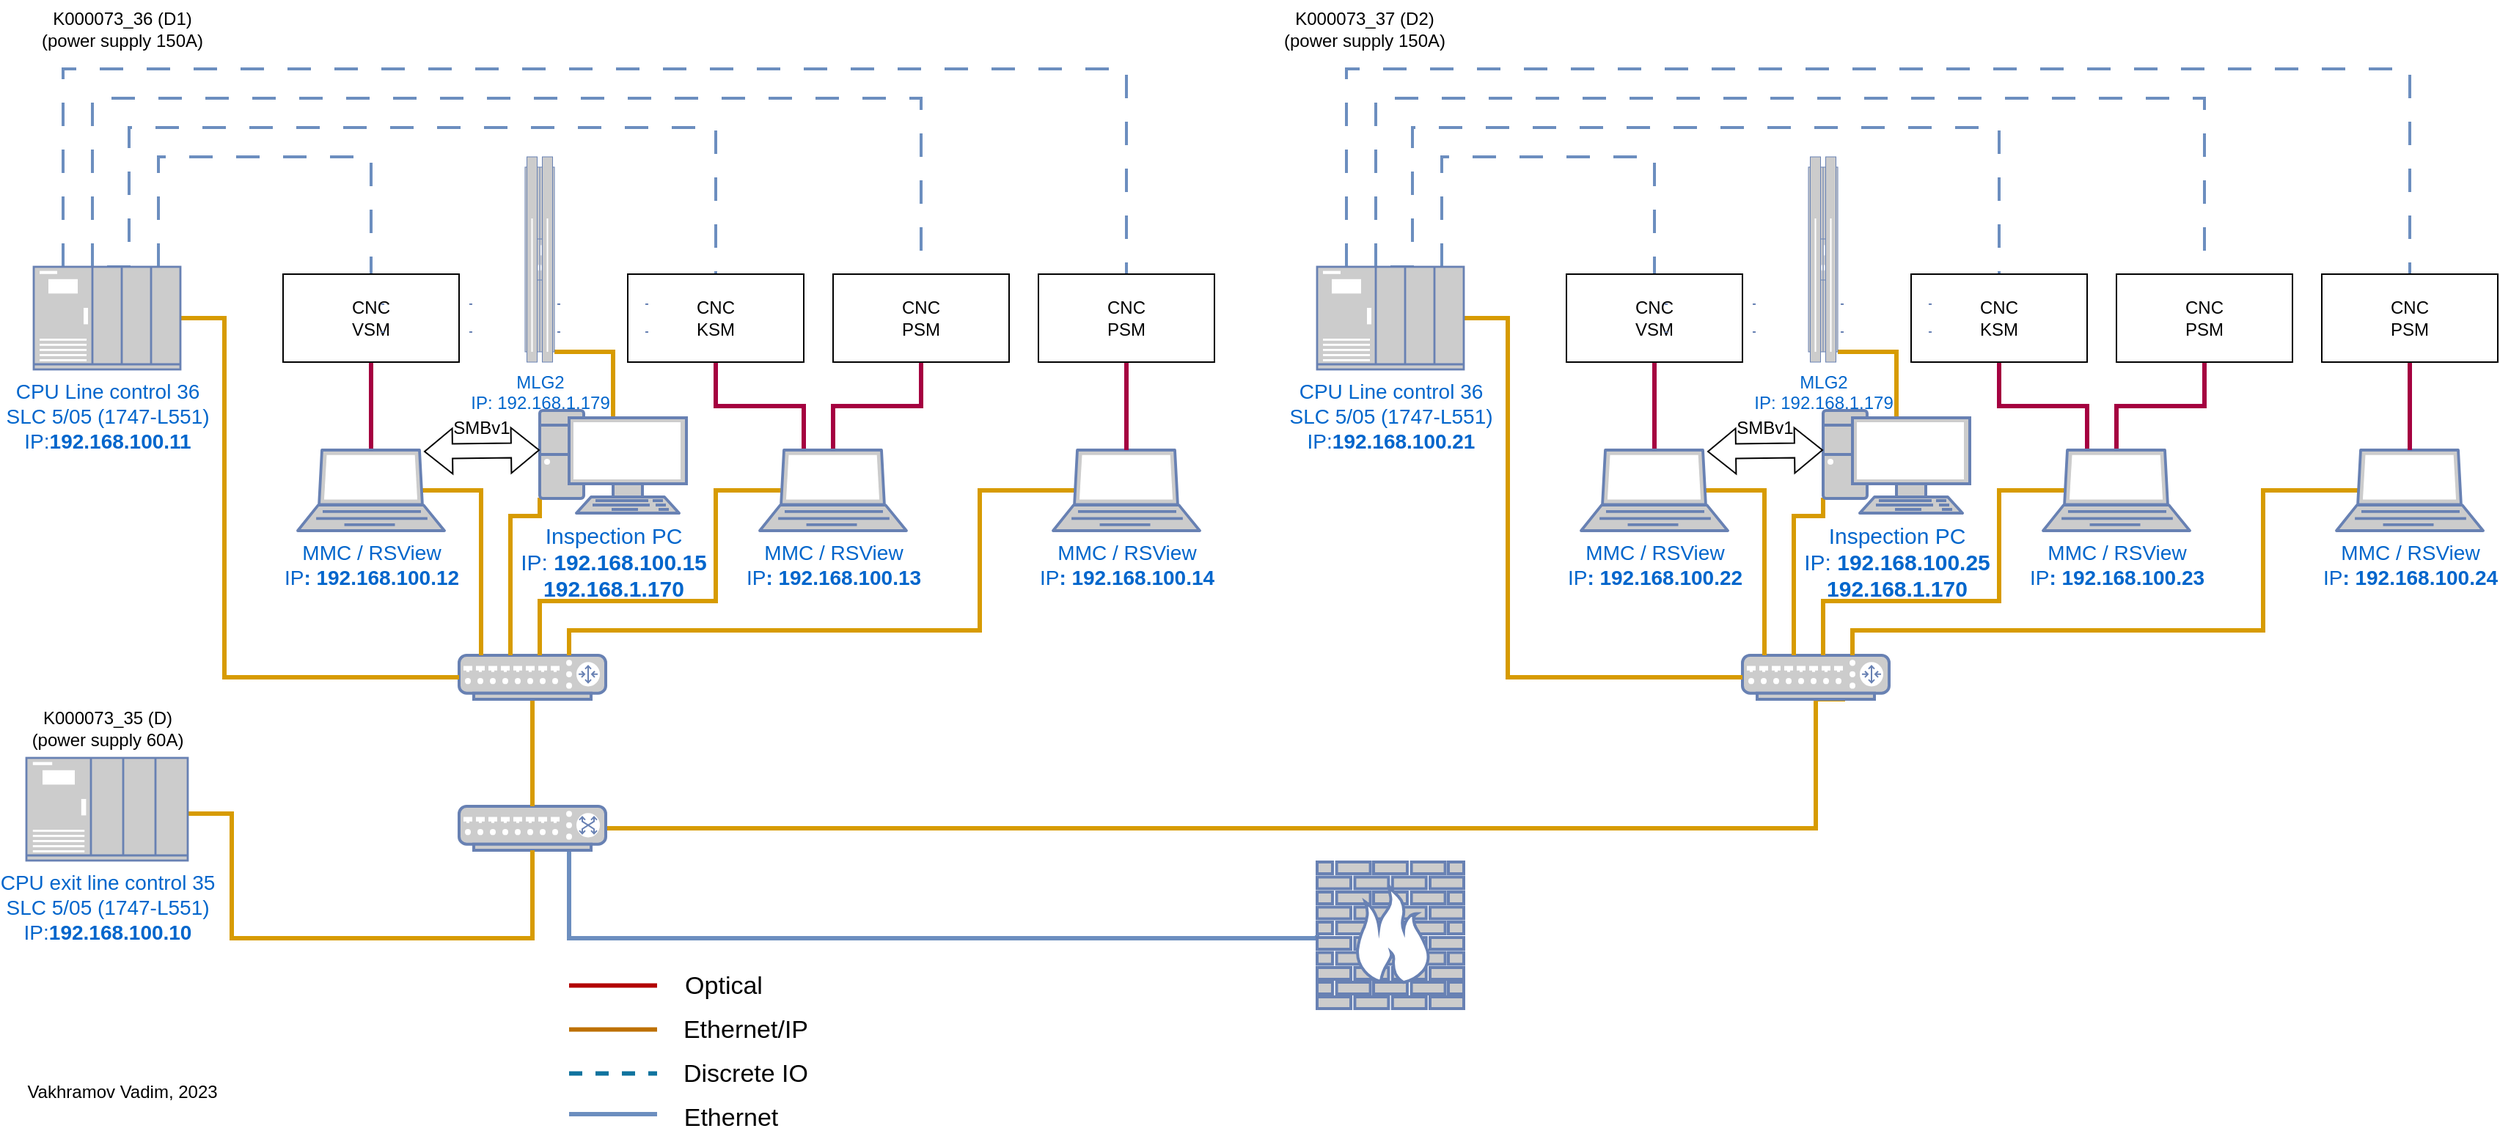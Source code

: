 <mxfile version="21.4.0" type="github" pages="2">
  <diagram name="Network BR-C2" id="WLB4W7FoqpOxXbgukPIv">
    <mxGraphModel dx="1289" dy="957" grid="1" gridSize="10" guides="1" tooltips="1" connect="1" arrows="1" fold="1" page="1" pageScale="1" pageWidth="1169" pageHeight="827" math="0" shadow="0">
      <root>
        <mxCell id="0" />
        <mxCell id="1" parent="0" />
        <mxCell id="LHUtdxbBdhvLTkgLUQPW-53" style="edgeStyle=orthogonalEdgeStyle;rounded=0;orthogonalLoop=1;jettySize=auto;html=1;endArrow=none;endFill=0;fillColor=#ffe6cc;strokeColor=#d79b00;strokeWidth=3;entryX=0.5;entryY=1;entryDx=0;entryDy=0;entryPerimeter=0;" parent="1" source="LHUtdxbBdhvLTkgLUQPW-1" edge="1">
          <mxGeometry relative="1" as="geometry">
            <mxPoint x="1270" y="477" as="targetPoint" />
            <Array as="points">
              <mxPoint x="1250" y="565" />
              <mxPoint x="1250" y="477" />
            </Array>
          </mxGeometry>
        </mxCell>
        <mxCell id="LHUtdxbBdhvLTkgLUQPW-86" style="edgeStyle=orthogonalEdgeStyle;rounded=0;orthogonalLoop=1;jettySize=auto;html=1;entryX=0;entryY=0.5;entryDx=0;entryDy=0;entryPerimeter=0;strokeWidth=3;endArrow=none;endFill=0;fillColor=#dae8fc;strokeColor=#6c8ebf;" parent="1" source="LHUtdxbBdhvLTkgLUQPW-1" target="LHUtdxbBdhvLTkgLUQPW-85" edge="1">
          <mxGeometry relative="1" as="geometry">
            <Array as="points">
              <mxPoint x="400" y="640" />
              <mxPoint x="910" y="640" />
            </Array>
          </mxGeometry>
        </mxCell>
        <mxCell id="LHUtdxbBdhvLTkgLUQPW-1" value="" style="fontColor=#0066CC;verticalAlign=top;verticalLabelPosition=bottom;labelPosition=center;align=center;html=1;outlineConnect=0;fillColor=#CCCCCC;strokeColor=#6881B3;gradientColor=none;gradientDirection=north;strokeWidth=2;shape=mxgraph.networks.switch;" parent="1" vertex="1">
          <mxGeometry x="325" y="550" width="100" height="30" as="geometry" />
        </mxCell>
        <mxCell id="LHUtdxbBdhvLTkgLUQPW-30" value="" style="edgeStyle=orthogonalEdgeStyle;rounded=0;orthogonalLoop=1;jettySize=auto;html=1;endArrow=none;endFill=0;fillColor=#ffe6cc;strokeColor=#d79b00;strokeWidth=3;" parent="1" source="LHUtdxbBdhvLTkgLUQPW-2" target="LHUtdxbBdhvLTkgLUQPW-1" edge="1">
          <mxGeometry relative="1" as="geometry" />
        </mxCell>
        <mxCell id="LHUtdxbBdhvLTkgLUQPW-2" value="" style="fontColor=#0066CC;verticalAlign=top;verticalLabelPosition=bottom;labelPosition=center;align=center;html=1;outlineConnect=0;fillColor=#CCCCCC;strokeColor=#6881B3;gradientColor=none;gradientDirection=north;strokeWidth=2;shape=mxgraph.networks.router;" parent="1" vertex="1">
          <mxGeometry x="325" y="447" width="100" height="30" as="geometry" />
        </mxCell>
        <mxCell id="LHUtdxbBdhvLTkgLUQPW-6" style="edgeStyle=orthogonalEdgeStyle;rounded=0;orthogonalLoop=1;jettySize=auto;html=1;entryX=0.335;entryY=0.017;entryDx=0;entryDy=0;entryPerimeter=0;strokeColor=#6c8ebf;endArrow=none;endFill=0;startArrow=none;startFill=0;dashed=1;strokeWidth=2;fillColor=#dae8fc;dashPattern=8 8;" parent="1" source="LHUtdxbBdhvLTkgLUQPW-3" target="LHUtdxbBdhvLTkgLUQPW-4" edge="1">
          <mxGeometry relative="1" as="geometry">
            <Array as="points">
              <mxPoint x="120" y="107" />
              <mxPoint x="265" y="107" />
              <mxPoint x="265" y="188" />
            </Array>
          </mxGeometry>
        </mxCell>
        <mxCell id="LHUtdxbBdhvLTkgLUQPW-9" style="edgeStyle=orthogonalEdgeStyle;rounded=0;orthogonalLoop=1;jettySize=auto;html=1;exitX=0.5;exitY=0;exitDx=0;exitDy=0;exitPerimeter=0;entryX=0.5;entryY=0;entryDx=0;entryDy=0;endArrow=none;endFill=0;dashed=1;strokeWidth=2;fillColor=#dae8fc;strokeColor=#6c8ebf;dashPattern=8 8;" parent="1" source="LHUtdxbBdhvLTkgLUQPW-3" target="LHUtdxbBdhvLTkgLUQPW-7" edge="1">
          <mxGeometry relative="1" as="geometry">
            <Array as="points">
              <mxPoint x="100" y="182" />
              <mxPoint x="100" y="87" />
              <mxPoint x="500" y="87" />
            </Array>
          </mxGeometry>
        </mxCell>
        <mxCell id="LHUtdxbBdhvLTkgLUQPW-10" style="edgeStyle=orthogonalEdgeStyle;rounded=0;orthogonalLoop=1;jettySize=auto;html=1;entryX=0.5;entryY=0;entryDx=0;entryDy=0;endArrow=none;endFill=0;dashed=1;strokeWidth=2;fillColor=#dae8fc;strokeColor=#6c8ebf;dashPattern=8 8;" parent="1" source="LHUtdxbBdhvLTkgLUQPW-3" target="LHUtdxbBdhvLTkgLUQPW-8" edge="1">
          <mxGeometry relative="1" as="geometry">
            <Array as="points">
              <mxPoint x="75" y="67" />
              <mxPoint x="640" y="67" />
            </Array>
          </mxGeometry>
        </mxCell>
        <mxCell id="LHUtdxbBdhvLTkgLUQPW-17" style="edgeStyle=orthogonalEdgeStyle;rounded=0;orthogonalLoop=1;jettySize=auto;html=1;entryX=0.5;entryY=0;entryDx=0;entryDy=0;endArrow=none;endFill=0;dashed=1;strokeWidth=2;fillColor=#dae8fc;strokeColor=#6c8ebf;dashPattern=8 8;" parent="1" source="LHUtdxbBdhvLTkgLUQPW-3" target="LHUtdxbBdhvLTkgLUQPW-16" edge="1">
          <mxGeometry relative="1" as="geometry">
            <Array as="points">
              <mxPoint x="55" y="47" />
              <mxPoint x="780" y="47" />
            </Array>
          </mxGeometry>
        </mxCell>
        <mxCell id="LHUtdxbBdhvLTkgLUQPW-23" style="edgeStyle=orthogonalEdgeStyle;rounded=0;orthogonalLoop=1;jettySize=auto;html=1;entryX=0;entryY=0.5;entryDx=0;entryDy=0;entryPerimeter=0;endArrow=none;endFill=0;fillColor=#ffe6cc;strokeColor=#d79b00;strokeWidth=3;" parent="1" source="LHUtdxbBdhvLTkgLUQPW-3" target="LHUtdxbBdhvLTkgLUQPW-2" edge="1">
          <mxGeometry relative="1" as="geometry">
            <Array as="points">
              <mxPoint x="165" y="217" />
              <mxPoint x="165" y="462" />
            </Array>
          </mxGeometry>
        </mxCell>
        <mxCell id="LHUtdxbBdhvLTkgLUQPW-3" value="CPU Line control 36&lt;br style=&quot;font-size: 14px;&quot;&gt;SLC 5/05 (1747-L551)&lt;br style=&quot;font-size: 14px;&quot;&gt;IP:&lt;b style=&quot;font-size: 14px;&quot;&gt;&lt;font style=&quot;font-size: 14px;&quot;&gt;192.168.100.11&lt;/font&gt;&lt;/b&gt;" style="fontColor=#0066CC;verticalAlign=top;verticalLabelPosition=bottom;labelPosition=center;align=center;html=1;outlineConnect=0;fillColor=#CCCCCC;strokeColor=#6881B3;gradientColor=none;gradientDirection=north;strokeWidth=2;shape=mxgraph.networks.ups_enterprise;fontSize=14;" parent="1" vertex="1">
          <mxGeometry x="35" y="182" width="100" height="70" as="geometry" />
        </mxCell>
        <mxCell id="LHUtdxbBdhvLTkgLUQPW-11" style="edgeStyle=orthogonalEdgeStyle;rounded=0;orthogonalLoop=1;jettySize=auto;html=1;endArrow=none;endFill=0;fillColor=#d80073;strokeColor=#A50040;strokeWidth=3;" parent="1" source="LHUtdxbBdhvLTkgLUQPW-4" target="LHUtdxbBdhvLTkgLUQPW-5" edge="1">
          <mxGeometry relative="1" as="geometry" />
        </mxCell>
        <mxCell id="LHUtdxbBdhvLTkgLUQPW-4" value="CNC&lt;br&gt;VSM" style="rounded=0;whiteSpace=wrap;html=1;" parent="1" vertex="1">
          <mxGeometry x="205" y="187" width="120" height="60" as="geometry" />
        </mxCell>
        <mxCell id="LHUtdxbBdhvLTkgLUQPW-20" style="edgeStyle=orthogonalEdgeStyle;rounded=0;orthogonalLoop=1;jettySize=auto;html=1;endArrow=none;endFill=0;exitX=0.85;exitY=0.5;exitDx=0;exitDy=0;exitPerimeter=0;fillColor=#ffe6cc;strokeColor=#d79b00;strokeWidth=3;" parent="1" source="LHUtdxbBdhvLTkgLUQPW-5" target="LHUtdxbBdhvLTkgLUQPW-2" edge="1">
          <mxGeometry relative="1" as="geometry">
            <Array as="points">
              <mxPoint x="340" y="335" />
            </Array>
          </mxGeometry>
        </mxCell>
        <mxCell id="LHUtdxbBdhvLTkgLUQPW-5" value="MMC / RSView&lt;br style=&quot;font-size: 14px;&quot;&gt;&lt;font style=&quot;font-size: 14px;&quot;&gt;IP&lt;b style=&quot;font-size: 14px;&quot;&gt;: 192.168.100.12&lt;br style=&quot;font-size: 14px;&quot;&gt;&lt;/b&gt;&lt;/font&gt;" style="fontColor=#0066CC;verticalAlign=top;verticalLabelPosition=bottom;labelPosition=center;align=center;html=1;outlineConnect=0;fillColor=#CCCCCC;strokeColor=#6881B3;gradientColor=none;gradientDirection=north;strokeWidth=2;shape=mxgraph.networks.laptop;fontSize=14;" parent="1" vertex="1">
          <mxGeometry x="215" y="307" width="100" height="55" as="geometry" />
        </mxCell>
        <mxCell id="LHUtdxbBdhvLTkgLUQPW-13" value="" style="edgeStyle=orthogonalEdgeStyle;rounded=0;orthogonalLoop=1;jettySize=auto;html=1;endArrow=none;endFill=0;fillColor=#d80073;strokeColor=#A50040;strokeWidth=3;" parent="1" source="LHUtdxbBdhvLTkgLUQPW-7" target="LHUtdxbBdhvLTkgLUQPW-12" edge="1">
          <mxGeometry relative="1" as="geometry">
            <Array as="points">
              <mxPoint x="500" y="277" />
              <mxPoint x="560" y="277" />
            </Array>
          </mxGeometry>
        </mxCell>
        <mxCell id="LHUtdxbBdhvLTkgLUQPW-7" value="CNC&lt;br&gt;KSM" style="rounded=0;whiteSpace=wrap;html=1;" parent="1" vertex="1">
          <mxGeometry x="440" y="187" width="120" height="60" as="geometry" />
        </mxCell>
        <mxCell id="LHUtdxbBdhvLTkgLUQPW-19" style="edgeStyle=orthogonalEdgeStyle;rounded=0;orthogonalLoop=1;jettySize=auto;html=1;endArrow=none;endFill=0;fillColor=#d80073;strokeColor=#A50040;strokeWidth=3;" parent="1" source="LHUtdxbBdhvLTkgLUQPW-8" target="LHUtdxbBdhvLTkgLUQPW-12" edge="1">
          <mxGeometry relative="1" as="geometry" />
        </mxCell>
        <mxCell id="LHUtdxbBdhvLTkgLUQPW-8" value="CNC&lt;br&gt;PSM" style="rounded=0;whiteSpace=wrap;html=1;" parent="1" vertex="1">
          <mxGeometry x="580" y="187" width="120" height="60" as="geometry" />
        </mxCell>
        <mxCell id="LHUtdxbBdhvLTkgLUQPW-21" style="edgeStyle=orthogonalEdgeStyle;rounded=0;orthogonalLoop=1;jettySize=auto;html=1;endArrow=none;endFill=0;exitX=0.15;exitY=0.5;exitDx=0;exitDy=0;exitPerimeter=0;fillColor=#ffe6cc;strokeColor=#d79b00;strokeWidth=3;" parent="1" source="LHUtdxbBdhvLTkgLUQPW-12" target="LHUtdxbBdhvLTkgLUQPW-2" edge="1">
          <mxGeometry relative="1" as="geometry">
            <Array as="points">
              <mxPoint x="500" y="335" />
              <mxPoint x="500" y="410" />
              <mxPoint x="380" y="410" />
            </Array>
          </mxGeometry>
        </mxCell>
        <mxCell id="LHUtdxbBdhvLTkgLUQPW-12" value="MMC / RSView&lt;br style=&quot;font-size: 14px;&quot;&gt;&lt;font style=&quot;font-size: 14px;&quot;&gt;IP&lt;b style=&quot;font-size: 14px;&quot;&gt;: 192.168.100.13&lt;br style=&quot;font-size: 14px;&quot;&gt;&lt;/b&gt;&lt;/font&gt;" style="fontColor=#0066CC;verticalAlign=top;verticalLabelPosition=bottom;labelPosition=center;align=center;html=1;outlineConnect=0;fillColor=#CCCCCC;strokeColor=#6881B3;gradientColor=none;gradientDirection=north;strokeWidth=2;shape=mxgraph.networks.laptop;fontSize=14;" parent="1" vertex="1">
          <mxGeometry x="530" y="307" width="100" height="55" as="geometry" />
        </mxCell>
        <mxCell id="LHUtdxbBdhvLTkgLUQPW-22" style="edgeStyle=orthogonalEdgeStyle;rounded=0;orthogonalLoop=1;jettySize=auto;html=1;endArrow=none;endFill=0;exitX=0.15;exitY=0.5;exitDx=0;exitDy=0;exitPerimeter=0;fillColor=#ffe6cc;strokeColor=#d79b00;strokeWidth=3;" parent="1" source="LHUtdxbBdhvLTkgLUQPW-14" target="LHUtdxbBdhvLTkgLUQPW-2" edge="1">
          <mxGeometry relative="1" as="geometry">
            <Array as="points">
              <mxPoint x="680" y="335" />
              <mxPoint x="680" y="430" />
              <mxPoint x="400" y="430" />
            </Array>
          </mxGeometry>
        </mxCell>
        <mxCell id="LHUtdxbBdhvLTkgLUQPW-14" value="MMC / RSView&lt;br style=&quot;font-size: 14px;&quot;&gt;&lt;font style=&quot;font-size: 14px;&quot;&gt;IP&lt;b style=&quot;font-size: 14px;&quot;&gt;: 192.168.100.14&lt;br style=&quot;font-size: 14px;&quot;&gt;&lt;/b&gt;&lt;/font&gt;" style="fontColor=#0066CC;verticalAlign=top;verticalLabelPosition=bottom;labelPosition=center;align=center;html=1;outlineConnect=0;fillColor=#CCCCCC;strokeColor=#6881B3;gradientColor=none;gradientDirection=north;strokeWidth=2;shape=mxgraph.networks.laptop;fontSize=14;" parent="1" vertex="1">
          <mxGeometry x="730" y="307" width="100" height="55" as="geometry" />
        </mxCell>
        <mxCell id="LHUtdxbBdhvLTkgLUQPW-18" value="" style="edgeStyle=orthogonalEdgeStyle;rounded=0;orthogonalLoop=1;jettySize=auto;html=1;endArrow=none;endFill=0;fillColor=#d80073;strokeColor=#A50040;strokeWidth=3;" parent="1" source="LHUtdxbBdhvLTkgLUQPW-16" target="LHUtdxbBdhvLTkgLUQPW-14" edge="1">
          <mxGeometry relative="1" as="geometry" />
        </mxCell>
        <mxCell id="LHUtdxbBdhvLTkgLUQPW-16" value="CNC&lt;br&gt;PSM" style="rounded=0;whiteSpace=wrap;html=1;" parent="1" vertex="1">
          <mxGeometry x="720" y="187" width="120" height="60" as="geometry" />
        </mxCell>
        <mxCell id="LHUtdxbBdhvLTkgLUQPW-24" value="K000073_36 (D1)&lt;br&gt;(power supply 150A)" style="text;html=1;align=center;verticalAlign=middle;resizable=0;points=[];autosize=1;strokeColor=none;fillColor=none;" parent="1" vertex="1">
          <mxGeometry x="30" width="130" height="40" as="geometry" />
        </mxCell>
        <mxCell id="LHUtdxbBdhvLTkgLUQPW-29" style="edgeStyle=orthogonalEdgeStyle;rounded=0;orthogonalLoop=1;jettySize=auto;html=1;entryX=0.5;entryY=1;entryDx=0;entryDy=0;entryPerimeter=0;endArrow=none;endFill=0;fillColor=#ffe6cc;strokeColor=#d79b00;strokeWidth=3;" parent="1" source="LHUtdxbBdhvLTkgLUQPW-25" target="LHUtdxbBdhvLTkgLUQPW-1" edge="1">
          <mxGeometry relative="1" as="geometry">
            <Array as="points">
              <mxPoint x="170" y="555" />
              <mxPoint x="170" y="640" />
              <mxPoint x="375" y="640" />
            </Array>
          </mxGeometry>
        </mxCell>
        <mxCell id="LHUtdxbBdhvLTkgLUQPW-25" value="CPU exit line control 35&lt;br style=&quot;font-size: 14px;&quot;&gt;SLC 5/05 (1747-L551)&lt;br style=&quot;font-size: 14px;&quot;&gt;IP:&lt;b style=&quot;font-size: 14px;&quot;&gt;&lt;font style=&quot;font-size: 14px;&quot;&gt;192.168.100.10&lt;/font&gt;&lt;/b&gt;" style="fontColor=#0066CC;verticalAlign=top;verticalLabelPosition=bottom;labelPosition=center;align=center;html=1;outlineConnect=0;fillColor=#CCCCCC;strokeColor=#6881B3;gradientColor=none;gradientDirection=north;strokeWidth=2;shape=mxgraph.networks.ups_enterprise;fontSize=14;" parent="1" vertex="1">
          <mxGeometry x="30" y="517" width="110" height="70" as="geometry" />
        </mxCell>
        <mxCell id="LHUtdxbBdhvLTkgLUQPW-26" value="K000073_35 (D)&lt;br&gt;(power supply 60A)" style="text;html=1;align=center;verticalAlign=middle;resizable=0;points=[];autosize=1;strokeColor=none;fillColor=none;" parent="1" vertex="1">
          <mxGeometry x="20" y="477" width="130" height="40" as="geometry" />
        </mxCell>
        <mxCell id="LHUtdxbBdhvLTkgLUQPW-35" style="edgeStyle=orthogonalEdgeStyle;rounded=0;orthogonalLoop=1;jettySize=auto;html=1;entryX=0.5;entryY=0;entryDx=0;entryDy=0;endArrow=none;endFill=0;dashed=1;strokeWidth=2;fillColor=#dae8fc;strokeColor=#6c8ebf;dashPattern=8 8;" parent="1" edge="1">
          <mxGeometry relative="1" as="geometry">
            <Array as="points">
              <mxPoint x="950" y="47" />
              <mxPoint x="1580" y="47" />
            </Array>
            <mxPoint x="950.0" y="182" as="sourcePoint" />
          </mxGeometry>
        </mxCell>
        <mxCell id="LHUtdxbBdhvLTkgLUQPW-52" value="K000073_37 (D2)&lt;br&gt;(power supply 150A)" style="text;html=1;align=center;verticalAlign=middle;resizable=0;points=[];autosize=1;strokeColor=none;fillColor=none;" parent="1" vertex="1">
          <mxGeometry x="877" width="130" height="40" as="geometry" />
        </mxCell>
        <mxCell id="LHUtdxbBdhvLTkgLUQPW-54" value="" style="endArrow=none;html=1;rounded=0;strokeWidth=3;fillColor=#f0a30a;strokeColor=#BD7000;" parent="1" edge="1">
          <mxGeometry width="50" height="50" relative="1" as="geometry">
            <mxPoint x="400" y="702.29" as="sourcePoint" />
            <mxPoint x="460" y="702.29" as="targetPoint" />
          </mxGeometry>
        </mxCell>
        <mxCell id="LHUtdxbBdhvLTkgLUQPW-55" value="" style="endArrow=none;html=1;rounded=0;strokeWidth=3;fillColor=#e51400;strokeColor=#B20000;" parent="1" edge="1">
          <mxGeometry width="50" height="50" relative="1" as="geometry">
            <mxPoint x="400" y="672.29" as="sourcePoint" />
            <mxPoint x="460" y="672.29" as="targetPoint" />
          </mxGeometry>
        </mxCell>
        <mxCell id="LHUtdxbBdhvLTkgLUQPW-56" value="" style="endArrow=none;html=1;rounded=0;strokeWidth=3;fillColor=#b1ddf0;strokeColor=#10739e;dashed=1;" parent="1" edge="1">
          <mxGeometry width="50" height="50" relative="1" as="geometry">
            <mxPoint x="400" y="732.29" as="sourcePoint" />
            <mxPoint x="460" y="732.29" as="targetPoint" />
          </mxGeometry>
        </mxCell>
        <mxCell id="LHUtdxbBdhvLTkgLUQPW-57" value="Optical" style="text;html=1;align=center;verticalAlign=middle;resizable=0;points=[];autosize=1;strokeColor=none;fillColor=none;fontSize=17;" parent="1" vertex="1">
          <mxGeometry x="465" y="658" width="80" height="30" as="geometry" />
        </mxCell>
        <mxCell id="LHUtdxbBdhvLTkgLUQPW-58" value="Ethernet/IP" style="text;html=1;align=center;verticalAlign=middle;resizable=0;points=[];autosize=1;strokeColor=none;fillColor=none;fontSize=17;" parent="1" vertex="1">
          <mxGeometry x="465" y="688" width="110" height="30" as="geometry" />
        </mxCell>
        <mxCell id="LHUtdxbBdhvLTkgLUQPW-59" value="Discrete IO" style="text;html=1;align=center;verticalAlign=middle;resizable=0;points=[];autosize=1;strokeColor=none;fillColor=none;fontSize=17;" parent="1" vertex="1">
          <mxGeometry x="465" y="718" width="110" height="30" as="geometry" />
        </mxCell>
        <mxCell id="LHUtdxbBdhvLTkgLUQPW-61" style="edgeStyle=orthogonalEdgeStyle;rounded=0;orthogonalLoop=1;jettySize=auto;html=1;endArrow=none;endFill=0;fillColor=#ffe6cc;strokeColor=#d79b00;strokeWidth=3;exitX=0;exitY=0.85;exitDx=0;exitDy=0;exitPerimeter=0;" parent="1" source="LHUtdxbBdhvLTkgLUQPW-60" target="LHUtdxbBdhvLTkgLUQPW-2" edge="1">
          <mxGeometry relative="1" as="geometry">
            <Array as="points">
              <mxPoint x="360" y="352" />
            </Array>
          </mxGeometry>
        </mxCell>
        <mxCell id="LHUtdxbBdhvLTkgLUQPW-82" style="edgeStyle=orthogonalEdgeStyle;rounded=0;orthogonalLoop=1;jettySize=auto;html=1;exitX=0.5;exitY=0.07;exitDx=0;exitDy=0;exitPerimeter=0;entryX=1;entryY=0.95;entryDx=0;entryDy=0;entryPerimeter=0;endArrow=none;endFill=0;strokeWidth=3;fillColor=#ffe6cc;strokeColor=#d79b00;" parent="1" source="LHUtdxbBdhvLTkgLUQPW-60" target="LHUtdxbBdhvLTkgLUQPW-81" edge="1">
          <mxGeometry relative="1" as="geometry" />
        </mxCell>
        <mxCell id="LHUtdxbBdhvLTkgLUQPW-60" value="Inspection PC&lt;br&gt;IP: &lt;b&gt;192.168.100.15&lt;br&gt;192.168.1.170&lt;br&gt;&lt;/b&gt;" style="fontColor=#0066CC;verticalAlign=top;verticalLabelPosition=bottom;labelPosition=center;align=center;html=1;outlineConnect=0;fillColor=#CCCCCC;strokeColor=#6881B3;gradientColor=none;gradientDirection=north;strokeWidth=2;shape=mxgraph.networks.pc;fontSize=15;" parent="1" vertex="1">
          <mxGeometry x="380" y="280" width="100" height="70" as="geometry" />
        </mxCell>
        <mxCell id="LHUtdxbBdhvLTkgLUQPW-63" value="" style="strokeColor=#6881B3;edgeStyle=none;rounded=0;endArrow=none;html=1;strokeWidth=2;" parent="1" edge="1">
          <mxGeometry relative="1" as="geometry">
            <mxPoint x="273" y="207" as="sourcePoint" />
            <mxPoint x="273" y="208" as="targetPoint" />
          </mxGeometry>
        </mxCell>
        <mxCell id="LHUtdxbBdhvLTkgLUQPW-64" value="" style="strokeColor=#6881B3;edgeStyle=none;rounded=0;endArrow=none;html=1;strokeWidth=2;" parent="1" edge="1">
          <mxGeometry relative="1" as="geometry">
            <mxPoint x="333" y="207" as="sourcePoint" />
            <mxPoint x="333" y="208" as="targetPoint" />
          </mxGeometry>
        </mxCell>
        <mxCell id="LHUtdxbBdhvLTkgLUQPW-65" value="" style="strokeColor=#6881B3;edgeStyle=none;rounded=0;endArrow=none;html=1;strokeWidth=2;" parent="1" edge="1">
          <mxGeometry relative="1" as="geometry">
            <mxPoint x="393" y="207" as="sourcePoint" />
            <mxPoint x="393" y="208" as="targetPoint" />
          </mxGeometry>
        </mxCell>
        <mxCell id="LHUtdxbBdhvLTkgLUQPW-66" value="" style="strokeColor=#6881B3;edgeStyle=none;rounded=0;endArrow=none;html=1;strokeWidth=2;" parent="1" edge="1">
          <mxGeometry relative="1" as="geometry">
            <mxPoint x="453" y="207" as="sourcePoint" />
            <mxPoint x="453" y="208" as="targetPoint" />
          </mxGeometry>
        </mxCell>
        <mxCell id="LHUtdxbBdhvLTkgLUQPW-67" value="" style="strokeColor=#6881B3;edgeStyle=none;rounded=0;endArrow=none;html=1;strokeWidth=2;" parent="1" edge="1">
          <mxGeometry relative="1" as="geometry">
            <mxPoint x="273" y="226" as="sourcePoint" />
            <mxPoint x="273" y="227" as="targetPoint" />
          </mxGeometry>
        </mxCell>
        <mxCell id="LHUtdxbBdhvLTkgLUQPW-68" value="" style="strokeColor=#6881B3;edgeStyle=none;rounded=0;endArrow=none;html=1;strokeWidth=2;" parent="1" edge="1">
          <mxGeometry relative="1" as="geometry">
            <mxPoint x="333" y="226" as="sourcePoint" />
            <mxPoint x="333" y="227" as="targetPoint" />
          </mxGeometry>
        </mxCell>
        <mxCell id="LHUtdxbBdhvLTkgLUQPW-69" value="" style="strokeColor=#6881B3;edgeStyle=none;rounded=0;endArrow=none;html=1;strokeWidth=2;" parent="1" edge="1">
          <mxGeometry relative="1" as="geometry">
            <mxPoint x="393" y="226" as="sourcePoint" />
            <mxPoint x="393" y="227" as="targetPoint" />
          </mxGeometry>
        </mxCell>
        <mxCell id="LHUtdxbBdhvLTkgLUQPW-70" value="" style="strokeColor=#6881B3;edgeStyle=none;rounded=0;endArrow=none;html=1;strokeWidth=2;" parent="1" edge="1">
          <mxGeometry relative="1" as="geometry">
            <mxPoint x="453" y="226" as="sourcePoint" />
            <mxPoint x="453" y="227" as="targetPoint" />
          </mxGeometry>
        </mxCell>
        <mxCell id="LHUtdxbBdhvLTkgLUQPW-81" value="MLG2&lt;br&gt;IP: 192.168.1.179" style="fontColor=#0066CC;verticalAlign=top;verticalLabelPosition=bottom;labelPosition=center;align=center;html=1;outlineConnect=0;fillColor=#CCCCCC;strokeColor=#6881B3;gradientColor=none;gradientDirection=north;strokeWidth=2;shape=mxgraph.networks.mainframe;" parent="1" vertex="1">
          <mxGeometry x="370" y="107" width="20" height="140" as="geometry" />
        </mxCell>
        <mxCell id="LHUtdxbBdhvLTkgLUQPW-85" value="" style="fontColor=#0066CC;verticalAlign=top;verticalLabelPosition=bottom;labelPosition=center;align=center;html=1;outlineConnect=0;fillColor=#CCCCCC;strokeColor=#6881B3;gradientColor=none;gradientDirection=north;strokeWidth=2;shape=mxgraph.networks.firewall;" parent="1" vertex="1">
          <mxGeometry x="910" y="588" width="100" height="100" as="geometry" />
        </mxCell>
        <mxCell id="LHUtdxbBdhvLTkgLUQPW-88" value="" style="endArrow=none;html=1;rounded=0;strokeWidth=3;fillColor=#dae8fc;strokeColor=#6c8ebf;" parent="1" edge="1">
          <mxGeometry width="50" height="50" relative="1" as="geometry">
            <mxPoint x="400" y="760" as="sourcePoint" />
            <mxPoint x="460" y="760" as="targetPoint" />
          </mxGeometry>
        </mxCell>
        <mxCell id="LHUtdxbBdhvLTkgLUQPW-89" value="Ethernet" style="text;html=1;align=center;verticalAlign=middle;resizable=0;points=[];autosize=1;strokeColor=none;fillColor=none;fontSize=17;" parent="1" vertex="1">
          <mxGeometry x="465" y="748" width="90" height="30" as="geometry" />
        </mxCell>
        <mxCell id="LHUtdxbBdhvLTkgLUQPW-90" value="" style="fontColor=#0066CC;verticalAlign=top;verticalLabelPosition=bottom;labelPosition=center;align=center;html=1;outlineConnect=0;fillColor=#CCCCCC;strokeColor=#6881B3;gradientColor=none;gradientDirection=north;strokeWidth=2;shape=mxgraph.networks.router;" parent="1" vertex="1">
          <mxGeometry x="1200" y="447" width="100" height="30" as="geometry" />
        </mxCell>
        <mxCell id="LHUtdxbBdhvLTkgLUQPW-91" style="edgeStyle=orthogonalEdgeStyle;rounded=0;orthogonalLoop=1;jettySize=auto;html=1;entryX=0.335;entryY=0.017;entryDx=0;entryDy=0;entryPerimeter=0;strokeColor=#6c8ebf;endArrow=none;endFill=0;startArrow=none;startFill=0;dashed=1;strokeWidth=2;fillColor=#dae8fc;dashPattern=8 8;" parent="1" source="LHUtdxbBdhvLTkgLUQPW-96" target="LHUtdxbBdhvLTkgLUQPW-98" edge="1">
          <mxGeometry relative="1" as="geometry">
            <Array as="points">
              <mxPoint x="995" y="107" />
              <mxPoint x="1140" y="107" />
              <mxPoint x="1140" y="188" />
            </Array>
          </mxGeometry>
        </mxCell>
        <mxCell id="LHUtdxbBdhvLTkgLUQPW-92" style="edgeStyle=orthogonalEdgeStyle;rounded=0;orthogonalLoop=1;jettySize=auto;html=1;exitX=0.5;exitY=0;exitDx=0;exitDy=0;exitPerimeter=0;entryX=0.5;entryY=0;entryDx=0;entryDy=0;endArrow=none;endFill=0;dashed=1;strokeWidth=2;fillColor=#dae8fc;strokeColor=#6c8ebf;dashPattern=8 8;" parent="1" source="LHUtdxbBdhvLTkgLUQPW-96" target="LHUtdxbBdhvLTkgLUQPW-102" edge="1">
          <mxGeometry relative="1" as="geometry">
            <Array as="points">
              <mxPoint x="975" y="182" />
              <mxPoint x="975" y="87" />
              <mxPoint x="1375" y="87" />
            </Array>
          </mxGeometry>
        </mxCell>
        <mxCell id="LHUtdxbBdhvLTkgLUQPW-93" style="edgeStyle=orthogonalEdgeStyle;rounded=0;orthogonalLoop=1;jettySize=auto;html=1;entryX=0.5;entryY=0;entryDx=0;entryDy=0;endArrow=none;endFill=0;dashed=1;strokeWidth=2;fillColor=#dae8fc;strokeColor=#6c8ebf;dashPattern=8 8;" parent="1" source="LHUtdxbBdhvLTkgLUQPW-96" target="LHUtdxbBdhvLTkgLUQPW-104" edge="1">
          <mxGeometry relative="1" as="geometry">
            <Array as="points">
              <mxPoint x="950" y="67" />
              <mxPoint x="1515" y="67" />
            </Array>
          </mxGeometry>
        </mxCell>
        <mxCell id="LHUtdxbBdhvLTkgLUQPW-94" style="edgeStyle=orthogonalEdgeStyle;rounded=0;orthogonalLoop=1;jettySize=auto;html=1;entryX=0.5;entryY=0;entryDx=0;entryDy=0;endArrow=none;endFill=0;dashed=1;strokeWidth=2;fillColor=#dae8fc;strokeColor=#6c8ebf;dashPattern=8 8;" parent="1" source="LHUtdxbBdhvLTkgLUQPW-96" target="LHUtdxbBdhvLTkgLUQPW-110" edge="1">
          <mxGeometry relative="1" as="geometry">
            <Array as="points">
              <mxPoint x="930" y="47" />
              <mxPoint x="1655" y="47" />
            </Array>
          </mxGeometry>
        </mxCell>
        <mxCell id="LHUtdxbBdhvLTkgLUQPW-95" style="edgeStyle=orthogonalEdgeStyle;rounded=0;orthogonalLoop=1;jettySize=auto;html=1;entryX=0;entryY=0.5;entryDx=0;entryDy=0;entryPerimeter=0;endArrow=none;endFill=0;fillColor=#ffe6cc;strokeColor=#d79b00;strokeWidth=3;" parent="1" source="LHUtdxbBdhvLTkgLUQPW-96" target="LHUtdxbBdhvLTkgLUQPW-90" edge="1">
          <mxGeometry relative="1" as="geometry">
            <Array as="points">
              <mxPoint x="1040" y="217" />
              <mxPoint x="1040" y="462" />
            </Array>
          </mxGeometry>
        </mxCell>
        <mxCell id="LHUtdxbBdhvLTkgLUQPW-96" value="CPU Line control 36&lt;br style=&quot;font-size: 14px;&quot;&gt;SLC 5/05 (1747-L551)&lt;br style=&quot;font-size: 14px;&quot;&gt;IP:&lt;b style=&quot;font-size: 14px;&quot;&gt;&lt;font style=&quot;font-size: 14px;&quot;&gt;192.168.100.21&lt;/font&gt;&lt;/b&gt;" style="fontColor=#0066CC;verticalAlign=top;verticalLabelPosition=bottom;labelPosition=center;align=center;html=1;outlineConnect=0;fillColor=#CCCCCC;strokeColor=#6881B3;gradientColor=none;gradientDirection=north;strokeWidth=2;shape=mxgraph.networks.ups_enterprise;fontSize=14;" parent="1" vertex="1">
          <mxGeometry x="910" y="182" width="100" height="70" as="geometry" />
        </mxCell>
        <mxCell id="LHUtdxbBdhvLTkgLUQPW-97" style="edgeStyle=orthogonalEdgeStyle;rounded=0;orthogonalLoop=1;jettySize=auto;html=1;endArrow=none;endFill=0;fillColor=#d80073;strokeColor=#A50040;strokeWidth=3;" parent="1" source="LHUtdxbBdhvLTkgLUQPW-98" target="LHUtdxbBdhvLTkgLUQPW-100" edge="1">
          <mxGeometry relative="1" as="geometry" />
        </mxCell>
        <mxCell id="LHUtdxbBdhvLTkgLUQPW-98" value="CNC&lt;br&gt;VSM" style="rounded=0;whiteSpace=wrap;html=1;" parent="1" vertex="1">
          <mxGeometry x="1080" y="187" width="120" height="60" as="geometry" />
        </mxCell>
        <mxCell id="LHUtdxbBdhvLTkgLUQPW-99" style="edgeStyle=orthogonalEdgeStyle;rounded=0;orthogonalLoop=1;jettySize=auto;html=1;endArrow=none;endFill=0;exitX=0.85;exitY=0.5;exitDx=0;exitDy=0;exitPerimeter=0;fillColor=#ffe6cc;strokeColor=#d79b00;strokeWidth=3;" parent="1" source="LHUtdxbBdhvLTkgLUQPW-100" target="LHUtdxbBdhvLTkgLUQPW-90" edge="1">
          <mxGeometry relative="1" as="geometry">
            <Array as="points">
              <mxPoint x="1215" y="335" />
            </Array>
          </mxGeometry>
        </mxCell>
        <mxCell id="LHUtdxbBdhvLTkgLUQPW-100" value="MMC / RSView&lt;br style=&quot;font-size: 14px;&quot;&gt;&lt;font style=&quot;font-size: 14px;&quot;&gt;IP&lt;b style=&quot;font-size: 14px;&quot;&gt;: 192.168.100.22&lt;br style=&quot;font-size: 14px;&quot;&gt;&lt;/b&gt;&lt;/font&gt;" style="fontColor=#0066CC;verticalAlign=top;verticalLabelPosition=bottom;labelPosition=center;align=center;html=1;outlineConnect=0;fillColor=#CCCCCC;strokeColor=#6881B3;gradientColor=none;gradientDirection=north;strokeWidth=2;shape=mxgraph.networks.laptop;fontSize=14;" parent="1" vertex="1">
          <mxGeometry x="1090" y="307" width="100" height="55" as="geometry" />
        </mxCell>
        <mxCell id="LHUtdxbBdhvLTkgLUQPW-101" value="" style="edgeStyle=orthogonalEdgeStyle;rounded=0;orthogonalLoop=1;jettySize=auto;html=1;endArrow=none;endFill=0;fillColor=#d80073;strokeColor=#A50040;strokeWidth=3;" parent="1" source="LHUtdxbBdhvLTkgLUQPW-102" target="LHUtdxbBdhvLTkgLUQPW-106" edge="1">
          <mxGeometry relative="1" as="geometry">
            <Array as="points">
              <mxPoint x="1375" y="277" />
              <mxPoint x="1435" y="277" />
            </Array>
          </mxGeometry>
        </mxCell>
        <mxCell id="LHUtdxbBdhvLTkgLUQPW-102" value="CNC&lt;br&gt;KSM" style="rounded=0;whiteSpace=wrap;html=1;" parent="1" vertex="1">
          <mxGeometry x="1315" y="187" width="120" height="60" as="geometry" />
        </mxCell>
        <mxCell id="LHUtdxbBdhvLTkgLUQPW-103" style="edgeStyle=orthogonalEdgeStyle;rounded=0;orthogonalLoop=1;jettySize=auto;html=1;endArrow=none;endFill=0;fillColor=#d80073;strokeColor=#A50040;strokeWidth=3;" parent="1" source="LHUtdxbBdhvLTkgLUQPW-104" target="LHUtdxbBdhvLTkgLUQPW-106" edge="1">
          <mxGeometry relative="1" as="geometry" />
        </mxCell>
        <mxCell id="LHUtdxbBdhvLTkgLUQPW-104" value="CNC&lt;br&gt;PSM" style="rounded=0;whiteSpace=wrap;html=1;" parent="1" vertex="1">
          <mxGeometry x="1455" y="187" width="120" height="60" as="geometry" />
        </mxCell>
        <mxCell id="LHUtdxbBdhvLTkgLUQPW-105" style="edgeStyle=orthogonalEdgeStyle;rounded=0;orthogonalLoop=1;jettySize=auto;html=1;endArrow=none;endFill=0;exitX=0.15;exitY=0.5;exitDx=0;exitDy=0;exitPerimeter=0;fillColor=#ffe6cc;strokeColor=#d79b00;strokeWidth=3;" parent="1" source="LHUtdxbBdhvLTkgLUQPW-106" target="LHUtdxbBdhvLTkgLUQPW-90" edge="1">
          <mxGeometry relative="1" as="geometry">
            <Array as="points">
              <mxPoint x="1375" y="335" />
              <mxPoint x="1375" y="410" />
              <mxPoint x="1255" y="410" />
            </Array>
          </mxGeometry>
        </mxCell>
        <mxCell id="LHUtdxbBdhvLTkgLUQPW-106" value="MMC / RSView&lt;br style=&quot;font-size: 14px;&quot;&gt;&lt;font style=&quot;font-size: 14px;&quot;&gt;IP&lt;b style=&quot;font-size: 14px;&quot;&gt;: 192.168.100.23&lt;br style=&quot;font-size: 14px;&quot;&gt;&lt;/b&gt;&lt;/font&gt;" style="fontColor=#0066CC;verticalAlign=top;verticalLabelPosition=bottom;labelPosition=center;align=center;html=1;outlineConnect=0;fillColor=#CCCCCC;strokeColor=#6881B3;gradientColor=none;gradientDirection=north;strokeWidth=2;shape=mxgraph.networks.laptop;fontSize=14;" parent="1" vertex="1">
          <mxGeometry x="1405" y="307" width="100" height="55" as="geometry" />
        </mxCell>
        <mxCell id="LHUtdxbBdhvLTkgLUQPW-107" style="edgeStyle=orthogonalEdgeStyle;rounded=0;orthogonalLoop=1;jettySize=auto;html=1;endArrow=none;endFill=0;exitX=0.15;exitY=0.5;exitDx=0;exitDy=0;exitPerimeter=0;fillColor=#ffe6cc;strokeColor=#d79b00;strokeWidth=3;" parent="1" source="LHUtdxbBdhvLTkgLUQPW-108" target="LHUtdxbBdhvLTkgLUQPW-90" edge="1">
          <mxGeometry relative="1" as="geometry">
            <Array as="points">
              <mxPoint x="1555" y="335" />
              <mxPoint x="1555" y="430" />
              <mxPoint x="1275" y="430" />
            </Array>
          </mxGeometry>
        </mxCell>
        <mxCell id="LHUtdxbBdhvLTkgLUQPW-108" value="MMC / RSView&lt;br style=&quot;font-size: 14px;&quot;&gt;&lt;font style=&quot;font-size: 14px;&quot;&gt;IP&lt;b style=&quot;font-size: 14px;&quot;&gt;: 192.168.100.24&lt;br style=&quot;font-size: 14px;&quot;&gt;&lt;/b&gt;&lt;/font&gt;" style="fontColor=#0066CC;verticalAlign=top;verticalLabelPosition=bottom;labelPosition=center;align=center;html=1;outlineConnect=0;fillColor=#CCCCCC;strokeColor=#6881B3;gradientColor=none;gradientDirection=north;strokeWidth=2;shape=mxgraph.networks.laptop;fontSize=14;" parent="1" vertex="1">
          <mxGeometry x="1605" y="307" width="100" height="55" as="geometry" />
        </mxCell>
        <mxCell id="LHUtdxbBdhvLTkgLUQPW-109" value="" style="edgeStyle=orthogonalEdgeStyle;rounded=0;orthogonalLoop=1;jettySize=auto;html=1;endArrow=none;endFill=0;fillColor=#d80073;strokeColor=#A50040;strokeWidth=3;" parent="1" source="LHUtdxbBdhvLTkgLUQPW-110" target="LHUtdxbBdhvLTkgLUQPW-108" edge="1">
          <mxGeometry relative="1" as="geometry" />
        </mxCell>
        <mxCell id="LHUtdxbBdhvLTkgLUQPW-110" value="CNC&lt;br&gt;PSM" style="rounded=0;whiteSpace=wrap;html=1;" parent="1" vertex="1">
          <mxGeometry x="1595" y="187" width="120" height="60" as="geometry" />
        </mxCell>
        <mxCell id="LHUtdxbBdhvLTkgLUQPW-111" style="edgeStyle=orthogonalEdgeStyle;rounded=0;orthogonalLoop=1;jettySize=auto;html=1;endArrow=none;endFill=0;fillColor=#ffe6cc;strokeColor=#d79b00;strokeWidth=3;exitX=0;exitY=0.85;exitDx=0;exitDy=0;exitPerimeter=0;" parent="1" source="LHUtdxbBdhvLTkgLUQPW-113" target="LHUtdxbBdhvLTkgLUQPW-90" edge="1">
          <mxGeometry relative="1" as="geometry">
            <Array as="points">
              <mxPoint x="1235" y="352" />
            </Array>
          </mxGeometry>
        </mxCell>
        <mxCell id="LHUtdxbBdhvLTkgLUQPW-112" style="edgeStyle=orthogonalEdgeStyle;rounded=0;orthogonalLoop=1;jettySize=auto;html=1;exitX=0.5;exitY=0.07;exitDx=0;exitDy=0;exitPerimeter=0;entryX=1;entryY=0.95;entryDx=0;entryDy=0;entryPerimeter=0;endArrow=none;endFill=0;strokeWidth=3;fillColor=#ffe6cc;strokeColor=#d79b00;" parent="1" source="LHUtdxbBdhvLTkgLUQPW-113" target="LHUtdxbBdhvLTkgLUQPW-122" edge="1">
          <mxGeometry relative="1" as="geometry" />
        </mxCell>
        <mxCell id="LHUtdxbBdhvLTkgLUQPW-113" value="Inspection PC&lt;br&gt;IP: &lt;b&gt;192.168.100.25&lt;br&gt;192.168.1.170&lt;br&gt;&lt;/b&gt;" style="fontColor=#0066CC;verticalAlign=top;verticalLabelPosition=bottom;labelPosition=center;align=center;html=1;outlineConnect=0;fillColor=#CCCCCC;strokeColor=#6881B3;gradientColor=none;gradientDirection=north;strokeWidth=2;shape=mxgraph.networks.pc;fontSize=15;" parent="1" vertex="1">
          <mxGeometry x="1255" y="280" width="100" height="70" as="geometry" />
        </mxCell>
        <mxCell id="LHUtdxbBdhvLTkgLUQPW-114" value="" style="strokeColor=#6881B3;edgeStyle=none;rounded=0;endArrow=none;html=1;strokeWidth=2;" parent="1" edge="1">
          <mxGeometry relative="1" as="geometry">
            <mxPoint x="1148" y="207" as="sourcePoint" />
            <mxPoint x="1148" y="208" as="targetPoint" />
          </mxGeometry>
        </mxCell>
        <mxCell id="LHUtdxbBdhvLTkgLUQPW-115" value="" style="strokeColor=#6881B3;edgeStyle=none;rounded=0;endArrow=none;html=1;strokeWidth=2;" parent="1" edge="1">
          <mxGeometry relative="1" as="geometry">
            <mxPoint x="1208" y="207" as="sourcePoint" />
            <mxPoint x="1208" y="208" as="targetPoint" />
          </mxGeometry>
        </mxCell>
        <mxCell id="LHUtdxbBdhvLTkgLUQPW-116" value="" style="strokeColor=#6881B3;edgeStyle=none;rounded=0;endArrow=none;html=1;strokeWidth=2;" parent="1" edge="1">
          <mxGeometry relative="1" as="geometry">
            <mxPoint x="1268" y="207" as="sourcePoint" />
            <mxPoint x="1268" y="208" as="targetPoint" />
          </mxGeometry>
        </mxCell>
        <mxCell id="LHUtdxbBdhvLTkgLUQPW-117" value="" style="strokeColor=#6881B3;edgeStyle=none;rounded=0;endArrow=none;html=1;strokeWidth=2;" parent="1" edge="1">
          <mxGeometry relative="1" as="geometry">
            <mxPoint x="1328" y="207" as="sourcePoint" />
            <mxPoint x="1328" y="208" as="targetPoint" />
          </mxGeometry>
        </mxCell>
        <mxCell id="LHUtdxbBdhvLTkgLUQPW-118" value="" style="strokeColor=#6881B3;edgeStyle=none;rounded=0;endArrow=none;html=1;strokeWidth=2;" parent="1" edge="1">
          <mxGeometry relative="1" as="geometry">
            <mxPoint x="1148" y="226" as="sourcePoint" />
            <mxPoint x="1148" y="227" as="targetPoint" />
          </mxGeometry>
        </mxCell>
        <mxCell id="LHUtdxbBdhvLTkgLUQPW-119" value="" style="strokeColor=#6881B3;edgeStyle=none;rounded=0;endArrow=none;html=1;strokeWidth=2;" parent="1" edge="1">
          <mxGeometry relative="1" as="geometry">
            <mxPoint x="1208" y="226" as="sourcePoint" />
            <mxPoint x="1208" y="227" as="targetPoint" />
          </mxGeometry>
        </mxCell>
        <mxCell id="LHUtdxbBdhvLTkgLUQPW-120" value="" style="strokeColor=#6881B3;edgeStyle=none;rounded=0;endArrow=none;html=1;strokeWidth=2;" parent="1" edge="1">
          <mxGeometry relative="1" as="geometry">
            <mxPoint x="1268" y="226" as="sourcePoint" />
            <mxPoint x="1268" y="227" as="targetPoint" />
          </mxGeometry>
        </mxCell>
        <mxCell id="LHUtdxbBdhvLTkgLUQPW-121" value="" style="strokeColor=#6881B3;edgeStyle=none;rounded=0;endArrow=none;html=1;strokeWidth=2;" parent="1" edge="1">
          <mxGeometry relative="1" as="geometry">
            <mxPoint x="1328" y="226" as="sourcePoint" />
            <mxPoint x="1328" y="227" as="targetPoint" />
          </mxGeometry>
        </mxCell>
        <mxCell id="LHUtdxbBdhvLTkgLUQPW-122" value="MLG2&lt;br&gt;IP: 192.168.1.179" style="fontColor=#0066CC;verticalAlign=top;verticalLabelPosition=bottom;labelPosition=center;align=center;html=1;outlineConnect=0;fillColor=#CCCCCC;strokeColor=#6881B3;gradientColor=none;gradientDirection=north;strokeWidth=2;shape=mxgraph.networks.mainframe;" parent="1" vertex="1">
          <mxGeometry x="1245" y="107" width="20" height="140" as="geometry" />
        </mxCell>
        <mxCell id="LHUtdxbBdhvLTkgLUQPW-123" value="Vakhramov Vadim, 2023" style="text;html=1;align=center;verticalAlign=middle;resizable=0;points=[];autosize=1;strokeColor=none;fillColor=none;" parent="1" vertex="1">
          <mxGeometry x="20" y="730" width="150" height="30" as="geometry" />
        </mxCell>
        <mxCell id="Tvb8bWGJ37O5i35k0-RM-5" value="" style="shape=flexArrow;endArrow=classic;startArrow=classic;html=1;rounded=0;" edge="1" parent="1">
          <mxGeometry width="100" height="100" relative="1" as="geometry">
            <mxPoint x="301" y="308" as="sourcePoint" />
            <mxPoint x="380" y="307" as="targetPoint" />
          </mxGeometry>
        </mxCell>
        <mxCell id="Tvb8bWGJ37O5i35k0-RM-6" value="SMBv1" style="text;html=1;align=center;verticalAlign=middle;resizable=0;points=[];autosize=1;strokeColor=none;fillColor=none;" vertex="1" parent="1">
          <mxGeometry x="310" y="277" width="60" height="30" as="geometry" />
        </mxCell>
        <mxCell id="Tvb8bWGJ37O5i35k0-RM-7" value="" style="shape=flexArrow;endArrow=classic;startArrow=classic;html=1;rounded=0;" edge="1" parent="1">
          <mxGeometry width="100" height="100" relative="1" as="geometry">
            <mxPoint x="1176" y="308" as="sourcePoint" />
            <mxPoint x="1255" y="307" as="targetPoint" />
          </mxGeometry>
        </mxCell>
        <mxCell id="Tvb8bWGJ37O5i35k0-RM-8" value="SMBv1" style="text;html=1;align=center;verticalAlign=middle;resizable=0;points=[];autosize=1;strokeColor=none;fillColor=none;" vertex="1" parent="1">
          <mxGeometry x="1185" y="277" width="60" height="30" as="geometry" />
        </mxCell>
      </root>
    </mxGraphModel>
  </diagram>
  <diagram id="Jnp_w_7EfxaXUyT_Qa2Q" name="Electrical_inspection">
    <mxGraphModel dx="952" dy="622" grid="1" gridSize="10" guides="1" tooltips="1" connect="1" arrows="1" fold="1" page="1" pageScale="1" pageWidth="1169" pageHeight="827" math="0" shadow="0">
      <root>
        <mxCell id="0" />
        <mxCell id="1" parent="0" />
        <mxCell id="F4JqlYZi5RjPpPofVP_1-1" value="&lt;br&gt;&lt;table&gt;&lt;tbody&gt;&lt;tr&gt;&lt;td&gt;&lt;br&gt;&lt;/td&gt;&lt;td&gt;&lt;br&gt;&lt;/td&gt;&lt;td&gt;&lt;br&gt;&lt;/td&gt;&lt;td&gt;&lt;br&gt;&lt;/td&gt;&lt;td&gt;&lt;br&gt;&lt;/td&gt;&lt;td&gt;&lt;br&gt;&lt;/td&gt;&lt;td&gt;&lt;br&gt;&lt;/td&gt;&lt;td&gt;&lt;br&gt;&lt;/td&gt;&lt;/tr&gt;&lt;tr&gt;&lt;td&gt;&lt;br&gt;&lt;/td&gt;&lt;td&gt;&lt;br&gt;&lt;/td&gt;&lt;td&gt;&lt;br&gt;&lt;/td&gt;&lt;td&gt;&lt;br&gt;&lt;/td&gt;&lt;td&gt;&lt;br&gt;&lt;/td&gt;&lt;td&gt;&lt;br&gt;&lt;/td&gt;&lt;td&gt;&lt;br&gt;&lt;/td&gt;&lt;td&gt;&lt;br&gt;&lt;/td&gt;&lt;/tr&gt;&lt;tr&gt;&lt;td&gt;&lt;br&gt;&lt;/td&gt;&lt;td&gt;&lt;br&gt;&lt;/td&gt;&lt;td&gt;&lt;br&gt;&lt;/td&gt;&lt;td&gt;&lt;br&gt;&lt;/td&gt;&lt;td&gt;&lt;br&gt;&lt;/td&gt;&lt;td&gt;&lt;br&gt;&lt;/td&gt;&lt;td&gt;&lt;br&gt;&lt;/td&gt;&lt;td&gt;&lt;br&gt;&lt;/td&gt;&lt;/tr&gt;&lt;tr&gt;&lt;td&gt;&lt;br&gt;&lt;/td&gt;&lt;td&gt;&lt;br&gt;&lt;/td&gt;&lt;td&gt;&lt;br&gt;&lt;/td&gt;&lt;td&gt;&lt;br&gt;&lt;/td&gt;&lt;td&gt;&lt;br&gt;&lt;/td&gt;&lt;td&gt;&lt;br&gt;&lt;/td&gt;&lt;td&gt;&lt;br&gt;&lt;/td&gt;&lt;td&gt;&lt;br&gt;&lt;/td&gt;&lt;/tr&gt;&lt;tr&gt;&lt;td&gt;&lt;br&gt;&lt;/td&gt;&lt;td&gt;&lt;br&gt;&lt;/td&gt;&lt;td&gt;&lt;br&gt;&lt;/td&gt;&lt;td&gt;&lt;br&gt;&lt;/td&gt;&lt;td&gt;&lt;br&gt;&lt;/td&gt;&lt;td&gt;&lt;br&gt;&lt;/td&gt;&lt;td&gt;&lt;br&gt;&lt;/td&gt;&lt;td&gt;&lt;br&gt;&lt;/td&gt;&lt;/tr&gt;&lt;tr&gt;&lt;td&gt;&lt;br&gt;&lt;/td&gt;&lt;td&gt;&lt;br&gt;&lt;/td&gt;&lt;td&gt;&lt;br&gt;&lt;/td&gt;&lt;td&gt;&lt;br&gt;&lt;/td&gt;&lt;td&gt;&lt;br&gt;&lt;/td&gt;&lt;td&gt;&lt;br&gt;&lt;/td&gt;&lt;td&gt;&lt;br&gt;&lt;/td&gt;&lt;td&gt;&lt;br&gt;&lt;/td&gt;&lt;/tr&gt;&lt;tr&gt;&lt;td&gt;&lt;br&gt;&lt;/td&gt;&lt;td&gt;&lt;br&gt;&lt;/td&gt;&lt;td&gt;&lt;br&gt;&lt;/td&gt;&lt;td&gt;&lt;br&gt;&lt;/td&gt;&lt;td&gt;&lt;br&gt;&lt;/td&gt;&lt;td&gt;&lt;br&gt;&lt;/td&gt;&lt;td&gt;&lt;br&gt;&lt;/td&gt;&lt;td&gt;&lt;br&gt;&lt;/td&gt;&lt;/tr&gt;&lt;tr&gt;&lt;td&gt;&lt;br&gt;&lt;/td&gt;&lt;td&gt;&lt;br&gt;&lt;/td&gt;&lt;td&gt;&lt;br&gt;&lt;/td&gt;&lt;td&gt;&lt;br&gt;&lt;/td&gt;&lt;td&gt;&lt;br&gt;&lt;/td&gt;&lt;td&gt;&lt;br&gt;&lt;/td&gt;&lt;td&gt;&lt;br&gt;&lt;/td&gt;&lt;td&gt;&lt;br&gt;&lt;/td&gt;&lt;/tr&gt;&lt;/tbody&gt;&lt;/table&gt;" style="shadow=0;dashed=0;align=center;html=1;strokeWidth=1;shape=mxgraph.electrical.logic_gates.qfp_ic;whiteSpace=wrap;labelNames=a,b,c,d,e,f,g,h,i,j,k,l,m,n,o,p,q,r,s,t,u,v,w,x,y,z,a1,b1,c1,d1,e1,f1,g1,h1,i1,j1,k1,l1,m1,n1;" vertex="1" parent="1">
          <mxGeometry x="170" y="277" width="270" height="260" as="geometry" />
        </mxCell>
        <mxCell id="ioZjdTLu_nEKQY1z6P8w-2" value="ICP DAS&lt;br&gt;IO connector &lt;br&gt;(DIN rail)" style="rounded=0;whiteSpace=wrap;html=1;" vertex="1" parent="1">
          <mxGeometry x="530" y="284" width="330" height="246" as="geometry" />
        </mxCell>
        <mxCell id="ioZjdTLu_nEKQY1z6P8w-3" value="" style="shape=table;startSize=0;container=1;collapsible=0;childLayout=tableLayout;fontSize=16;" vertex="1" parent="1">
          <mxGeometry x="530" y="450" width="180" height="80" as="geometry" />
        </mxCell>
        <mxCell id="ioZjdTLu_nEKQY1z6P8w-4" value="" style="shape=tableRow;horizontal=0;startSize=0;swimlaneHead=0;swimlaneBody=0;strokeColor=inherit;top=0;left=0;bottom=0;right=0;collapsible=0;dropTarget=0;fillColor=none;points=[[0,0.5],[1,0.5]];portConstraint=eastwest;fontSize=16;" vertex="1" parent="ioZjdTLu_nEKQY1z6P8w-3">
          <mxGeometry width="180" height="40" as="geometry" />
        </mxCell>
        <mxCell id="ioZjdTLu_nEKQY1z6P8w-5" value="2" style="shape=partialRectangle;html=1;whiteSpace=wrap;connectable=0;strokeColor=inherit;overflow=hidden;fillColor=none;top=0;left=0;bottom=0;right=0;pointerEvents=1;fontSize=16;" vertex="1" parent="ioZjdTLu_nEKQY1z6P8w-4">
          <mxGeometry width="60" height="40" as="geometry">
            <mxRectangle width="60" height="40" as="alternateBounds" />
          </mxGeometry>
        </mxCell>
        <mxCell id="ioZjdTLu_nEKQY1z6P8w-6" value="3" style="shape=partialRectangle;html=1;whiteSpace=wrap;connectable=0;strokeColor=inherit;overflow=hidden;fillColor=none;top=0;left=0;bottom=0;right=0;pointerEvents=1;fontSize=16;" vertex="1" parent="ioZjdTLu_nEKQY1z6P8w-4">
          <mxGeometry x="60" width="60" height="40" as="geometry">
            <mxRectangle width="60" height="40" as="alternateBounds" />
          </mxGeometry>
        </mxCell>
        <mxCell id="ioZjdTLu_nEKQY1z6P8w-7" value="4" style="shape=partialRectangle;html=1;whiteSpace=wrap;connectable=0;strokeColor=inherit;overflow=hidden;fillColor=none;top=0;left=0;bottom=0;right=0;pointerEvents=1;fontSize=16;" vertex="1" parent="ioZjdTLu_nEKQY1z6P8w-4">
          <mxGeometry x="120" width="60" height="40" as="geometry">
            <mxRectangle width="60" height="40" as="alternateBounds" />
          </mxGeometry>
        </mxCell>
        <mxCell id="ioZjdTLu_nEKQY1z6P8w-8" value="" style="shape=tableRow;horizontal=0;startSize=0;swimlaneHead=0;swimlaneBody=0;strokeColor=inherit;top=0;left=0;bottom=0;right=0;collapsible=0;dropTarget=0;fillColor=none;points=[[0,0.5],[1,0.5]];portConstraint=eastwest;fontSize=16;" vertex="1" parent="ioZjdTLu_nEKQY1z6P8w-3">
          <mxGeometry y="40" width="180" height="40" as="geometry" />
        </mxCell>
        <mxCell id="ioZjdTLu_nEKQY1z6P8w-9" value="" style="shape=partialRectangle;html=1;whiteSpace=wrap;connectable=0;strokeColor=inherit;overflow=hidden;fillColor=none;top=0;left=0;bottom=0;right=0;pointerEvents=1;fontSize=16;" vertex="1" parent="ioZjdTLu_nEKQY1z6P8w-8">
          <mxGeometry width="60" height="40" as="geometry">
            <mxRectangle width="60" height="40" as="alternateBounds" />
          </mxGeometry>
        </mxCell>
        <mxCell id="ioZjdTLu_nEKQY1z6P8w-10" value="" style="shape=partialRectangle;html=1;whiteSpace=wrap;connectable=0;strokeColor=inherit;overflow=hidden;fillColor=none;top=0;left=0;bottom=0;right=0;pointerEvents=1;fontSize=16;" vertex="1" parent="ioZjdTLu_nEKQY1z6P8w-8">
          <mxGeometry x="60" width="60" height="40" as="geometry">
            <mxRectangle width="60" height="40" as="alternateBounds" />
          </mxGeometry>
        </mxCell>
        <mxCell id="ioZjdTLu_nEKQY1z6P8w-11" value="" style="shape=partialRectangle;html=1;whiteSpace=wrap;connectable=0;strokeColor=inherit;overflow=hidden;fillColor=none;top=0;left=0;bottom=0;right=0;pointerEvents=1;fontSize=16;" vertex="1" parent="ioZjdTLu_nEKQY1z6P8w-8">
          <mxGeometry x="120" width="60" height="40" as="geometry">
            <mxRectangle width="60" height="40" as="alternateBounds" />
          </mxGeometry>
        </mxCell>
        <mxCell id="ioZjdTLu_nEKQY1z6P8w-29" value="&lt;font style=&quot;font-size: 16px;&quot;&gt;5&lt;/font&gt;" style="rounded=0;whiteSpace=wrap;html=1;" vertex="1" parent="1">
          <mxGeometry x="710" y="450" width="50" height="40" as="geometry" />
        </mxCell>
        <mxCell id="ioZjdTLu_nEKQY1z6P8w-30" value="SLC HS counter" style="swimlane;fontStyle=0;childLayout=stackLayout;horizontal=1;startSize=30;horizontalStack=0;resizeParent=1;resizeParentMax=0;resizeLast=0;collapsible=1;marginBottom=0;whiteSpace=wrap;html=1;" vertex="1" parent="1">
          <mxGeometry x="410" width="140" height="210" as="geometry" />
        </mxCell>
        <mxCell id="ioZjdTLu_nEKQY1z6P8w-31" value="A" style="text;strokeColor=none;fillColor=none;align=left;verticalAlign=middle;spacingLeft=4;spacingRight=4;overflow=hidden;points=[[0,0.5],[1,0.5]];portConstraint=eastwest;rotatable=0;whiteSpace=wrap;html=1;" vertex="1" parent="ioZjdTLu_nEKQY1z6P8w-30">
          <mxGeometry y="30" width="140" height="30" as="geometry" />
        </mxCell>
        <mxCell id="ioZjdTLu_nEKQY1z6P8w-32" value="/A" style="text;strokeColor=none;fillColor=none;align=left;verticalAlign=middle;spacingLeft=4;spacingRight=4;overflow=hidden;points=[[0,0.5],[1,0.5]];portConstraint=eastwest;rotatable=0;whiteSpace=wrap;html=1;" vertex="1" parent="ioZjdTLu_nEKQY1z6P8w-30">
          <mxGeometry y="60" width="140" height="30" as="geometry" />
        </mxCell>
        <mxCell id="ioZjdTLu_nEKQY1z6P8w-33" value="B" style="text;strokeColor=none;fillColor=none;align=left;verticalAlign=middle;spacingLeft=4;spacingRight=4;overflow=hidden;points=[[0,0.5],[1,0.5]];portConstraint=eastwest;rotatable=0;whiteSpace=wrap;html=1;" vertex="1" parent="ioZjdTLu_nEKQY1z6P8w-30">
          <mxGeometry y="90" width="140" height="30" as="geometry" />
        </mxCell>
        <mxCell id="ioZjdTLu_nEKQY1z6P8w-36" value="/B" style="text;strokeColor=none;fillColor=none;align=left;verticalAlign=middle;spacingLeft=4;spacingRight=4;overflow=hidden;points=[[0,0.5],[1,0.5]];portConstraint=eastwest;rotatable=0;whiteSpace=wrap;html=1;" vertex="1" parent="ioZjdTLu_nEKQY1z6P8w-30">
          <mxGeometry y="120" width="140" height="30" as="geometry" />
        </mxCell>
        <mxCell id="ioZjdTLu_nEKQY1z6P8w-35" value="Z" style="text;strokeColor=none;fillColor=none;align=left;verticalAlign=middle;spacingLeft=4;spacingRight=4;overflow=hidden;points=[[0,0.5],[1,0.5]];portConstraint=eastwest;rotatable=0;whiteSpace=wrap;html=1;" vertex="1" parent="ioZjdTLu_nEKQY1z6P8w-30">
          <mxGeometry y="150" width="140" height="30" as="geometry" />
        </mxCell>
        <mxCell id="ioZjdTLu_nEKQY1z6P8w-34" value="/Z" style="text;strokeColor=none;fillColor=none;align=left;verticalAlign=middle;spacingLeft=4;spacingRight=4;overflow=hidden;points=[[0,0.5],[1,0.5]];portConstraint=eastwest;rotatable=0;whiteSpace=wrap;html=1;" vertex="1" parent="ioZjdTLu_nEKQY1z6P8w-30">
          <mxGeometry y="180" width="140" height="30" as="geometry" />
        </mxCell>
        <mxCell id="ioZjdTLu_nEKQY1z6P8w-37" value="" style="rounded=0;whiteSpace=wrap;html=1;" vertex="1" parent="1">
          <mxGeometry x="760" y="490" width="50" height="40" as="geometry" />
        </mxCell>
        <mxCell id="ioZjdTLu_nEKQY1z6P8w-38" value="&lt;font style=&quot;font-size: 16px;&quot;&gt;15&lt;/font&gt;" style="rounded=0;whiteSpace=wrap;html=1;" vertex="1" parent="1">
          <mxGeometry x="810" y="450" width="50" height="40" as="geometry" />
        </mxCell>
        <mxCell id="ioZjdTLu_nEKQY1z6P8w-39" value="&lt;font style=&quot;font-size: 16px;&quot;&gt;14&lt;/font&gt;" style="rounded=0;whiteSpace=wrap;html=1;" vertex="1" parent="1">
          <mxGeometry x="760" y="450" width="50" height="40" as="geometry" />
        </mxCell>
      </root>
    </mxGraphModel>
  </diagram>
</mxfile>

